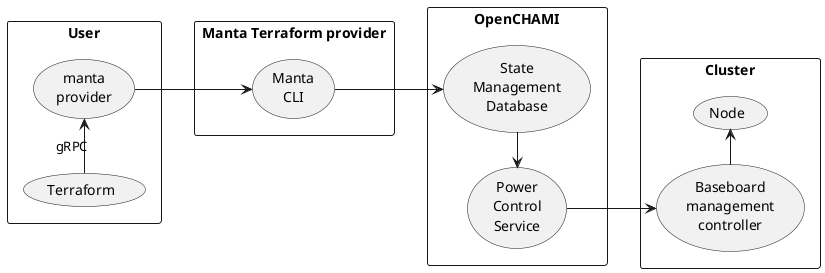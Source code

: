 @startuml

left to right direction

rectangle pc as "User" {
  (terraform) as "Terraform"
  (terraform_provider) as "manta\nprovider"
}

rectangle manta_terraform_provider as "Manta Terraform provider" {
  (manta) as "Manta\nCLI"
}

rectangle openchami as "OpenCHAMI" {
  (pcs) as "Power\nControl\nService"
  (smd) as "State\nManagement\nDatabase"
}

rectangle cluster as "Cluster" {
  (bmc) as "Baseboard\nmanagement\ncontroller"
  (node) as "Node"
}

terraform -> terraform_provider : gRPC
terraform_provider --> manta
manta --> smd
smd -left-> pcs
pcs --> bmc
bmc -> node

@enduml
